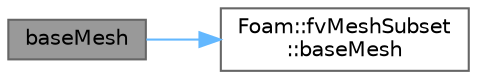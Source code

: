 digraph "baseMesh"
{
 // LATEX_PDF_SIZE
  bgcolor="transparent";
  edge [fontname=Helvetica,fontsize=10,labelfontname=Helvetica,labelfontsize=10];
  node [fontname=Helvetica,fontsize=10,shape=box,height=0.2,width=0.4];
  rankdir="LR";
  Node1 [id="Node000001",label="baseMesh",height=0.2,width=0.4,color="gray40", fillcolor="grey60", style="filled", fontcolor="black",tooltip=" "];
  Node1 -> Node2 [id="edge1_Node000001_Node000002",color="steelblue1",style="solid",tooltip=" "];
  Node2 [id="Node000002",label="Foam::fvMeshSubset\l::baseMesh",height=0.2,width=0.4,color="grey40", fillcolor="white", style="filled",URL="$classFoam_1_1fvMeshSubset.html#a1a99719e3b10e187dc3d76042e077f60",tooltip=" "];
}
